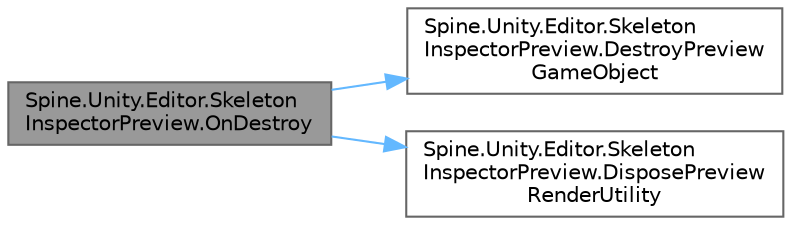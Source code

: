 digraph "Spine.Unity.Editor.SkeletonInspectorPreview.OnDestroy"
{
 // LATEX_PDF_SIZE
  bgcolor="transparent";
  edge [fontname=Helvetica,fontsize=10,labelfontname=Helvetica,labelfontsize=10];
  node [fontname=Helvetica,fontsize=10,shape=box,height=0.2,width=0.4];
  rankdir="LR";
  Node1 [id="Node000001",label="Spine.Unity.Editor.Skeleton\lInspectorPreview.OnDestroy",height=0.2,width=0.4,color="gray40", fillcolor="grey60", style="filled", fontcolor="black",tooltip=" "];
  Node1 -> Node2 [id="edge3_Node000001_Node000002",color="steelblue1",style="solid",tooltip=" "];
  Node2 [id="Node000002",label="Spine.Unity.Editor.Skeleton\lInspectorPreview.DestroyPreview\lGameObject",height=0.2,width=0.4,color="grey40", fillcolor="white", style="filled",URL="$class_spine_1_1_unity_1_1_editor_1_1_skeleton_inspector_preview.html#afa987101e16e78cbb72b11f766b151f0",tooltip=" "];
  Node1 -> Node3 [id="edge4_Node000001_Node000003",color="steelblue1",style="solid",tooltip=" "];
  Node3 [id="Node000003",label="Spine.Unity.Editor.Skeleton\lInspectorPreview.DisposePreview\lRenderUtility",height=0.2,width=0.4,color="grey40", fillcolor="white", style="filled",URL="$class_spine_1_1_unity_1_1_editor_1_1_skeleton_inspector_preview.html#a1bf681919998c4b590de73690a8f3d79",tooltip=" "];
}

